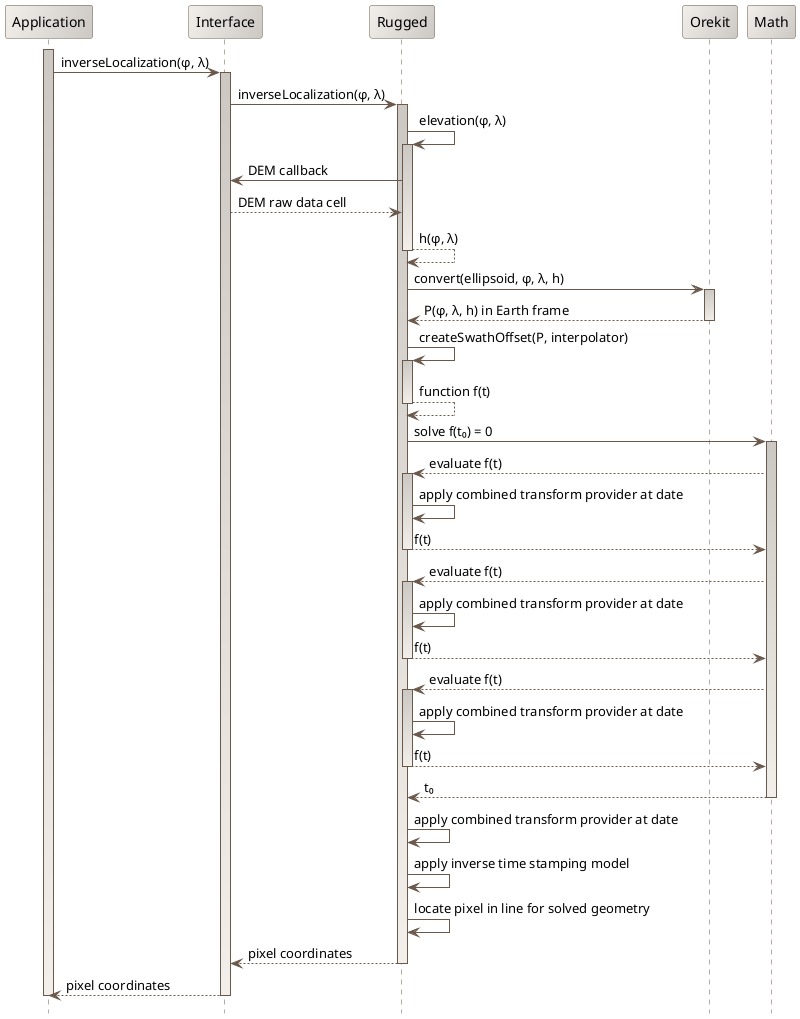 ' Copyright 2013-2014 CS Systèmes d'Information
' Licensed to CS Systèmes d'Information (CS) under one or more
' contributor license agreements.  See the NOTICE file distributed with
' this work for additional information regarding copyright ownership.
' CS licenses this file to You under the Apache License, Version 2.0
' (the "License"); you may not use this file except in compliance with
' the License.  You may obtain a copy of the License at
'
'   http://www.apache.org/licenses/LICENSE-2.0
'
' Unless required by applicable law or agreed to in writing, software
' distributed under the License is distributed on an "AS IS" BASIS,
' WITHOUT WARRANTIES OR CONDITIONS OF ANY KIND, either express or implied.
' See the License for the specific language governing permissions and
' limitations under the License.

@startuml

  skinparam svek                                true
  skinparam NoteBackgroundColor                 #F3EFEB
  skinparam NoteBorderColor                     #691616
  skinparam NoteFontColor                       #691616
  skinparam SequenceActorBorderColor            #6A584B
  skinparam SequenceParticipantBackgroundColor  #F3EFEB/CCC9C5
  skinparam SequenceParticipantBorderColor      #6A584B
  skinparam SequenceLifeLineBackgroundColor     #CCC9C5/F3EFEB
  skinparam SequenceLifeLineBorderColor         #6A584B
  skinparam SequenceArrowColor                  #6A584B
  skinparam SequenceBorderColor                 #6A584B
  skinparam SequenceFontSize                    11

  hide footbox

  participant "Application" as A
  participant "Interface" as I
  participant "Rugged" as R
  participant "Orekit" as O
  participant "Math" as M

  activate A
  A  -> I : inverseLocalization(φ, λ)
     activate I
       I  -> R : inverseLocalization(φ, λ)
       activate R
         R  -> R : elevation(φ, λ)
         activate R
            R -> I : DEM callback
            I --> R : DEM raw data cell
            R --> R : h(φ, λ)
         deactivate R
         R -> O : convert(ellipsoid, φ, λ, h)
         activate O
           O --> R : P(φ, λ, h) in Earth frame
         deactivate O
         R -> R : createSwathOffset(P, interpolator)
         activate R
           R --> R : function f(t)
         deactivate R
         R -> M : solve f(t₀) = 0
         activate M
           M --> R : evaluate f(t)
           activate R
             R -> R : apply combined transform provider at date
             R --> M : f(t)
           deactivate R
           M --> R : evaluate f(t)
           activate R
             R -> R : apply combined transform provider at date
             R --> M : f(t)
           deactivate R
           M --> R : evaluate f(t)
           activate R
             R -> R : apply combined transform provider at date
             R --> M : f(t)
           deactivate R
           M --> R : t₀
         deactivate M
         R -> R : apply combined transform provider at date
          R -> R : apply inverse time stamping model
          R -> R : locate pixel in line for solved geometry
          R --> I : pixel coordinates
       deactivate R
        I --> A : pixel coordinates
    deactivate I         
  deactivate A

@enduml
